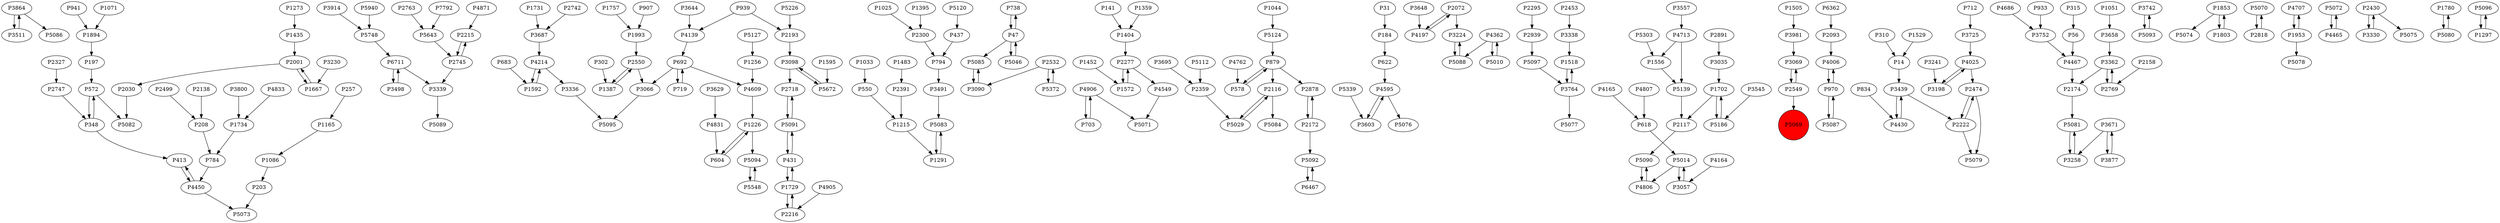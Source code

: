 digraph {
	P3864 -> P3511
	P1071 -> P1894
	P2215 -> P2745
	P5748 -> P6711
	P348 -> P572
	P692 -> P719
	P1226 -> P5094
	P794 -> P3491
	P738 -> P47
	P4906 -> P5071
	P1086 -> P203
	P1729 -> P431
	P879 -> P578
	P4595 -> P3603
	P1757 -> P1993
	P6711 -> P3498
	P1592 -> P4214
	P47 -> P5085
	P578 -> P879
	P2072 -> P4197
	P3338 -> P1518
	P2001 -> P1667
	P2745 -> P3339
	P939 -> P2193
	P5303 -> P1556
	P3057 -> P5014
	P784 -> P4450
	P572 -> P348
	P5226 -> P2193
	P3498 -> P6711
	P3069 -> P2549
	P4549 -> P5071
	P5085 -> P3090
	P2138 -> P208
	P2939 -> P5097
	P1702 -> P5186
	P692 -> P3066
	P1731 -> P3687
	P3336 -> P5095
	P6362 -> P2093
	P208 -> P784
	P2499 -> P208
	P3098 -> P5672
	P2474 -> P2222
	P4686 -> P3752
	P2327 -> P2747
	P3742 -> P5093
	P3098 -> P2718
	P2550 -> P3066
	P2300 -> P794
	P1853 -> P5074
	P3198 -> P4025
	P3981 -> P3069
	P2878 -> P2172
	P3644 -> P4139
	P5070 -> P2818
	P604 -> P1226
	P5081 -> P3258
	P907 -> P1993
	P3491 -> P5083
	P1273 -> P1435
	P47 -> P738
	P5083 -> P1291
	P2001 -> P2030
	P1803 -> P1853
	P618 -> P5014
	P2818 -> P5070
	P4707 -> P1953
	P2172 -> P2878
	P2117 -> P5090
	P2172 -> P5092
	P1291 -> P5083
	P5072 -> P4465
	P5339 -> P3603
	P622 -> P4595
	P3764 -> P5077
	P3671 -> P3877
	P3339 -> P5089
	P2216 -> P1729
	P1729 -> P2216
	P5139 -> P2117
	P1051 -> P3658
	P3800 -> P1734
	P5548 -> P5094
	P2430 -> P3330
	P3648 -> P4197
	P437 -> P794
	P1572 -> P2277
	P1215 -> P1291
	P4806 -> P5090
	P6467 -> P5092
	P3658 -> P3362
	P2222 -> P2474
	P3362 -> P2174
	P5094 -> P5548
	P197 -> P572
	P5372 -> P2532
	P1993 -> P2550
	P203 -> P5073
	P3090 -> P5085
	P5010 -> P4362
	P4871 -> P2215
	P5091 -> P431
	P3258 -> P5081
	P4831 -> P604
	P5090 -> P4806
	P431 -> P1729
	P2763 -> P5643
	P4713 -> P1556
	P1667 -> P2001
	P3362 -> P2769
	P2474 -> P5079
	P4006 -> P970
	P1404 -> P2277
	P2295 -> P2939
	P3877 -> P3671
	P1556 -> P5139
	P879 -> P2878
	P5127 -> P1256
	P1953 -> P4707
	P3545 -> P5186
	P3687 -> P4214
	P3035 -> P1702
	P3066 -> P5095
	P7792 -> P5643
	P3914 -> P5748
	P5643 -> P2745
	P3230 -> P1667
	P2359 -> P5029
	P4197 -> P2072
	P2222 -> P5079
	P2093 -> P4006
	P4595 -> P5076
	P1505 -> P3981
	P572 -> P5082
	P5087 -> P970
	P3725 -> P4025
	P6711 -> P3339
	P31 -> P184
	P184 -> P622
	P3241 -> P3198
	P1435 -> P2001
	P2718 -> P5091
	P2174 -> P5081
	P939 -> P4139
	P4762 -> P578
	P1033 -> P550
	P1025 -> P2300
	P2277 -> P4549
	P5088 -> P3224
	P4165 -> P618
	P4833 -> P1734
	P2116 -> P5084
	P14 -> P3439
	P348 -> P413
	P2277 -> P1572
	P1853 -> P1803
	P2072 -> P3224
	P5091 -> P2718
	P1894 -> P197
	P5014 -> P4806
	P1702 -> P2117
	P1780 -> P5080
	P712 -> P3725
	P5124 -> P879
	P2430 -> P5075
	P3557 -> P4713
	P4139 -> P692
	P879 -> P2116
	P719 -> P692
	P141 -> P1404
	P3439 -> P2222
	P4807 -> P618
	P2116 -> P5029
	P5096 -> P1297
	P2742 -> P3687
	P4450 -> P5073
	P3224 -> P5088
	P5093 -> P3742
	P1044 -> P5124
	P1226 -> P604
	P4713 -> P5139
	P2030 -> P5082
	P5092 -> P6467
	P3695 -> P2359
	P2745 -> P2215
	P683 -> P1592
	P1734 -> P784
	P5080 -> P1780
	P3330 -> P2430
	P1953 -> P5078
	P431 -> P5091
	P3671 -> P3258
	P3439 -> P4430
	P5120 -> P437
	P970 -> P5087
	P2193 -> P3098
	P4430 -> P3439
	P315 -> P56
	P3764 -> P1518
	P1595 -> P5672
	P2532 -> P5372
	P3511 -> P3864
	P56 -> P4467
	P933 -> P3752
	P5029 -> P2116
	P703 -> P4906
	P5014 -> P3057
	P5112 -> P2359
	P3603 -> P4595
	P2532 -> P3090
	P4025 -> P2474
	P2550 -> P1387
	P1387 -> P2550
	P3629 -> P4831
	P4906 -> P703
	P310 -> P14
	P1483 -> P2391
	P4214 -> P3336
	P2891 -> P3035
	P257 -> P1165
	P1518 -> P3764
	P692 -> P4609
	P1165 -> P1086
	P4362 -> P5010
	P5186 -> P1702
	P413 -> P4450
	P2769 -> P3362
	P1529 -> P14
	P302 -> P1387
	P5097 -> P3764
	P834 -> P4430
	P2391 -> P1215
	P4164 -> P3057
	P3864 -> P5086
	P4450 -> P413
	P2549 -> P3069
	P2158 -> P2769
	P47 -> P5046
	P2747 -> P348
	P5046 -> P47
	P4609 -> P1226
	P1359 -> P1404
	P941 -> P1894
	P4214 -> P1592
	P970 -> P4006
	P3752 -> P4467
	P4905 -> P2216
	P550 -> P1215
	P5672 -> P3098
	P5940 -> P5748
	P1297 -> P5096
	P4362 -> P5088
	P1256 -> P4609
	P2453 -> P3338
	P4467 -> P2174
	P1395 -> P2300
	P4025 -> P3198
	P1452 -> P1572
	P4465 -> P5072
	P2549 -> P5069
	P5069 [shape=circle]
	P5069 [style=filled]
	P5069 [fillcolor=red]
}